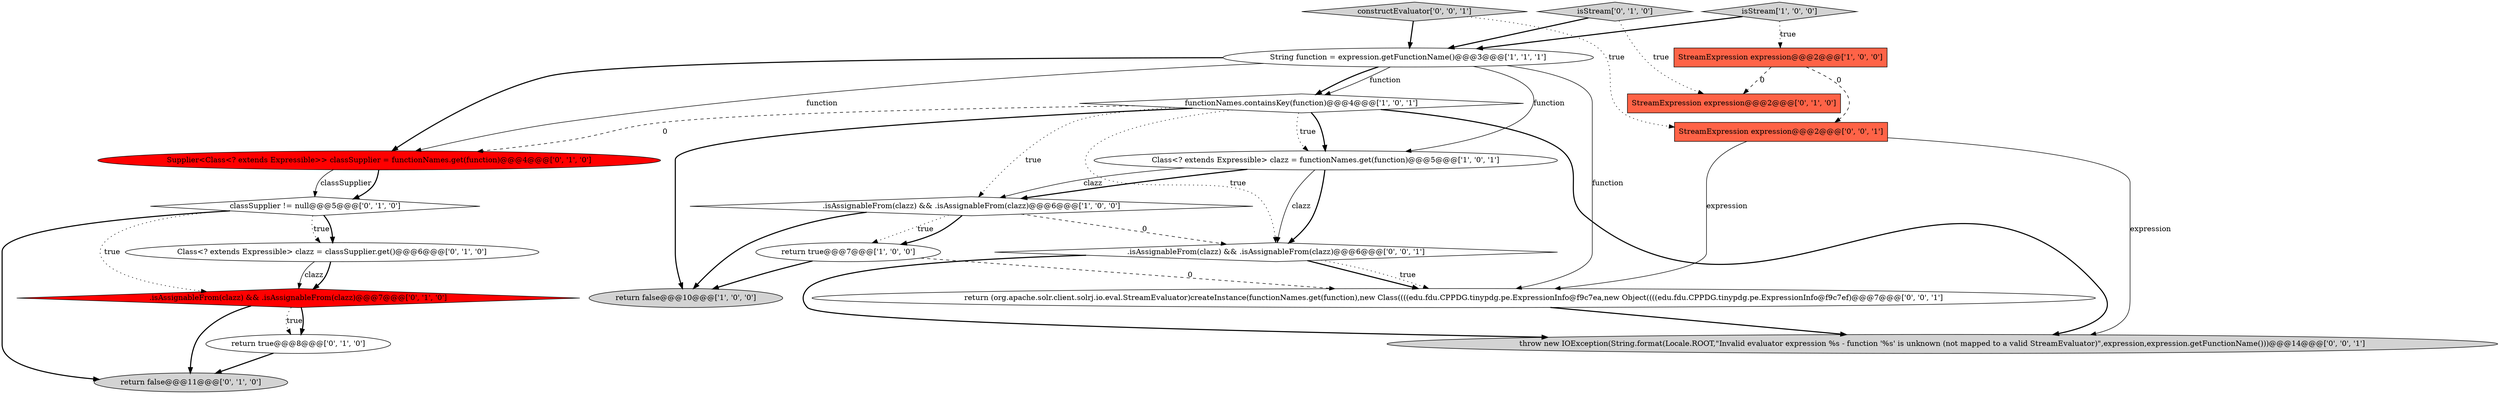 digraph {
5 [style = filled, label = "isStream['1', '0', '0']", fillcolor = lightgray, shape = diamond image = "AAA0AAABBB1BBB"];
14 [style = filled, label = ".isAssignableFrom(clazz) && .isAssignableFrom(clazz)@@@7@@@['0', '1', '0']", fillcolor = red, shape = diamond image = "AAA1AAABBB2BBB"];
2 [style = filled, label = "StreamExpression expression@@@2@@@['1', '0', '0']", fillcolor = tomato, shape = box image = "AAA1AAABBB1BBB"];
9 [style = filled, label = "isStream['0', '1', '0']", fillcolor = lightgray, shape = diamond image = "AAA0AAABBB2BBB"];
12 [style = filled, label = "Class<? extends Expressible> clazz = classSupplier.get()@@@6@@@['0', '1', '0']", fillcolor = white, shape = ellipse image = "AAA0AAABBB2BBB"];
1 [style = filled, label = "return false@@@10@@@['1', '0', '0']", fillcolor = lightgray, shape = ellipse image = "AAA0AAABBB1BBB"];
15 [style = filled, label = "StreamExpression expression@@@2@@@['0', '1', '0']", fillcolor = tomato, shape = box image = "AAA1AAABBB2BBB"];
16 [style = filled, label = "return (org.apache.solr.client.solrj.io.eval.StreamEvaluator)createInstance(functionNames.get(function),new Class((((edu.fdu.CPPDG.tinypdg.pe.ExpressionInfo@f9c7ea,new Object((((edu.fdu.CPPDG.tinypdg.pe.ExpressionInfo@f9c7ef)@@@7@@@['0', '0', '1']", fillcolor = white, shape = ellipse image = "AAA0AAABBB3BBB"];
11 [style = filled, label = "classSupplier != null@@@5@@@['0', '1', '0']", fillcolor = white, shape = diamond image = "AAA0AAABBB2BBB"];
20 [style = filled, label = ".isAssignableFrom(clazz) && .isAssignableFrom(clazz)@@@6@@@['0', '0', '1']", fillcolor = white, shape = diamond image = "AAA0AAABBB3BBB"];
13 [style = filled, label = "return true@@@8@@@['0', '1', '0']", fillcolor = white, shape = ellipse image = "AAA0AAABBB2BBB"];
17 [style = filled, label = "StreamExpression expression@@@2@@@['0', '0', '1']", fillcolor = tomato, shape = box image = "AAA0AAABBB3BBB"];
10 [style = filled, label = "Supplier<Class<? extends Expressible>> classSupplier = functionNames.get(function)@@@4@@@['0', '1', '0']", fillcolor = red, shape = ellipse image = "AAA1AAABBB2BBB"];
0 [style = filled, label = "String function = expression.getFunctionName()@@@3@@@['1', '1', '1']", fillcolor = white, shape = ellipse image = "AAA0AAABBB1BBB"];
3 [style = filled, label = "functionNames.containsKey(function)@@@4@@@['1', '0', '1']", fillcolor = white, shape = diamond image = "AAA0AAABBB1BBB"];
6 [style = filled, label = "Class<? extends Expressible> clazz = functionNames.get(function)@@@5@@@['1', '0', '1']", fillcolor = white, shape = ellipse image = "AAA0AAABBB1BBB"];
7 [style = filled, label = "return true@@@7@@@['1', '0', '0']", fillcolor = white, shape = ellipse image = "AAA0AAABBB1BBB"];
4 [style = filled, label = ".isAssignableFrom(clazz) && .isAssignableFrom(clazz)@@@6@@@['1', '0', '0']", fillcolor = white, shape = diamond image = "AAA0AAABBB1BBB"];
19 [style = filled, label = "constructEvaluator['0', '0', '1']", fillcolor = lightgray, shape = diamond image = "AAA0AAABBB3BBB"];
18 [style = filled, label = "throw new IOException(String.format(Locale.ROOT,\"Invalid evaluator expression %s - function '%s' is unknown (not mapped to a valid StreamEvaluator)\",expression,expression.getFunctionName()))@@@14@@@['0', '0', '1']", fillcolor = lightgray, shape = ellipse image = "AAA0AAABBB3BBB"];
8 [style = filled, label = "return false@@@11@@@['0', '1', '0']", fillcolor = lightgray, shape = ellipse image = "AAA0AAABBB2BBB"];
0->3 [style = bold, label=""];
0->6 [style = solid, label="function"];
12->14 [style = solid, label="clazz"];
17->18 [style = solid, label="expression"];
7->1 [style = bold, label=""];
16->18 [style = bold, label=""];
3->20 [style = dotted, label="true"];
9->0 [style = bold, label=""];
3->1 [style = bold, label=""];
19->17 [style = dotted, label="true"];
10->11 [style = solid, label="classSupplier"];
7->16 [style = dashed, label="0"];
11->12 [style = dotted, label="true"];
11->14 [style = dotted, label="true"];
3->4 [style = dotted, label="true"];
4->7 [style = dotted, label="true"];
3->6 [style = bold, label=""];
11->12 [style = bold, label=""];
3->6 [style = dotted, label="true"];
2->17 [style = dashed, label="0"];
4->7 [style = bold, label=""];
14->13 [style = dotted, label="true"];
19->0 [style = bold, label=""];
3->18 [style = bold, label=""];
2->15 [style = dashed, label="0"];
6->20 [style = bold, label=""];
20->18 [style = bold, label=""];
6->4 [style = bold, label=""];
0->10 [style = bold, label=""];
17->16 [style = solid, label="expression"];
6->20 [style = solid, label="clazz"];
20->16 [style = bold, label=""];
5->0 [style = bold, label=""];
4->20 [style = dashed, label="0"];
12->14 [style = bold, label=""];
6->4 [style = solid, label="clazz"];
11->8 [style = bold, label=""];
9->15 [style = dotted, label="true"];
4->1 [style = bold, label=""];
14->8 [style = bold, label=""];
3->10 [style = dashed, label="0"];
14->13 [style = bold, label=""];
0->3 [style = solid, label="function"];
13->8 [style = bold, label=""];
0->16 [style = solid, label="function"];
0->10 [style = solid, label="function"];
20->16 [style = dotted, label="true"];
5->2 [style = dotted, label="true"];
10->11 [style = bold, label=""];
}
